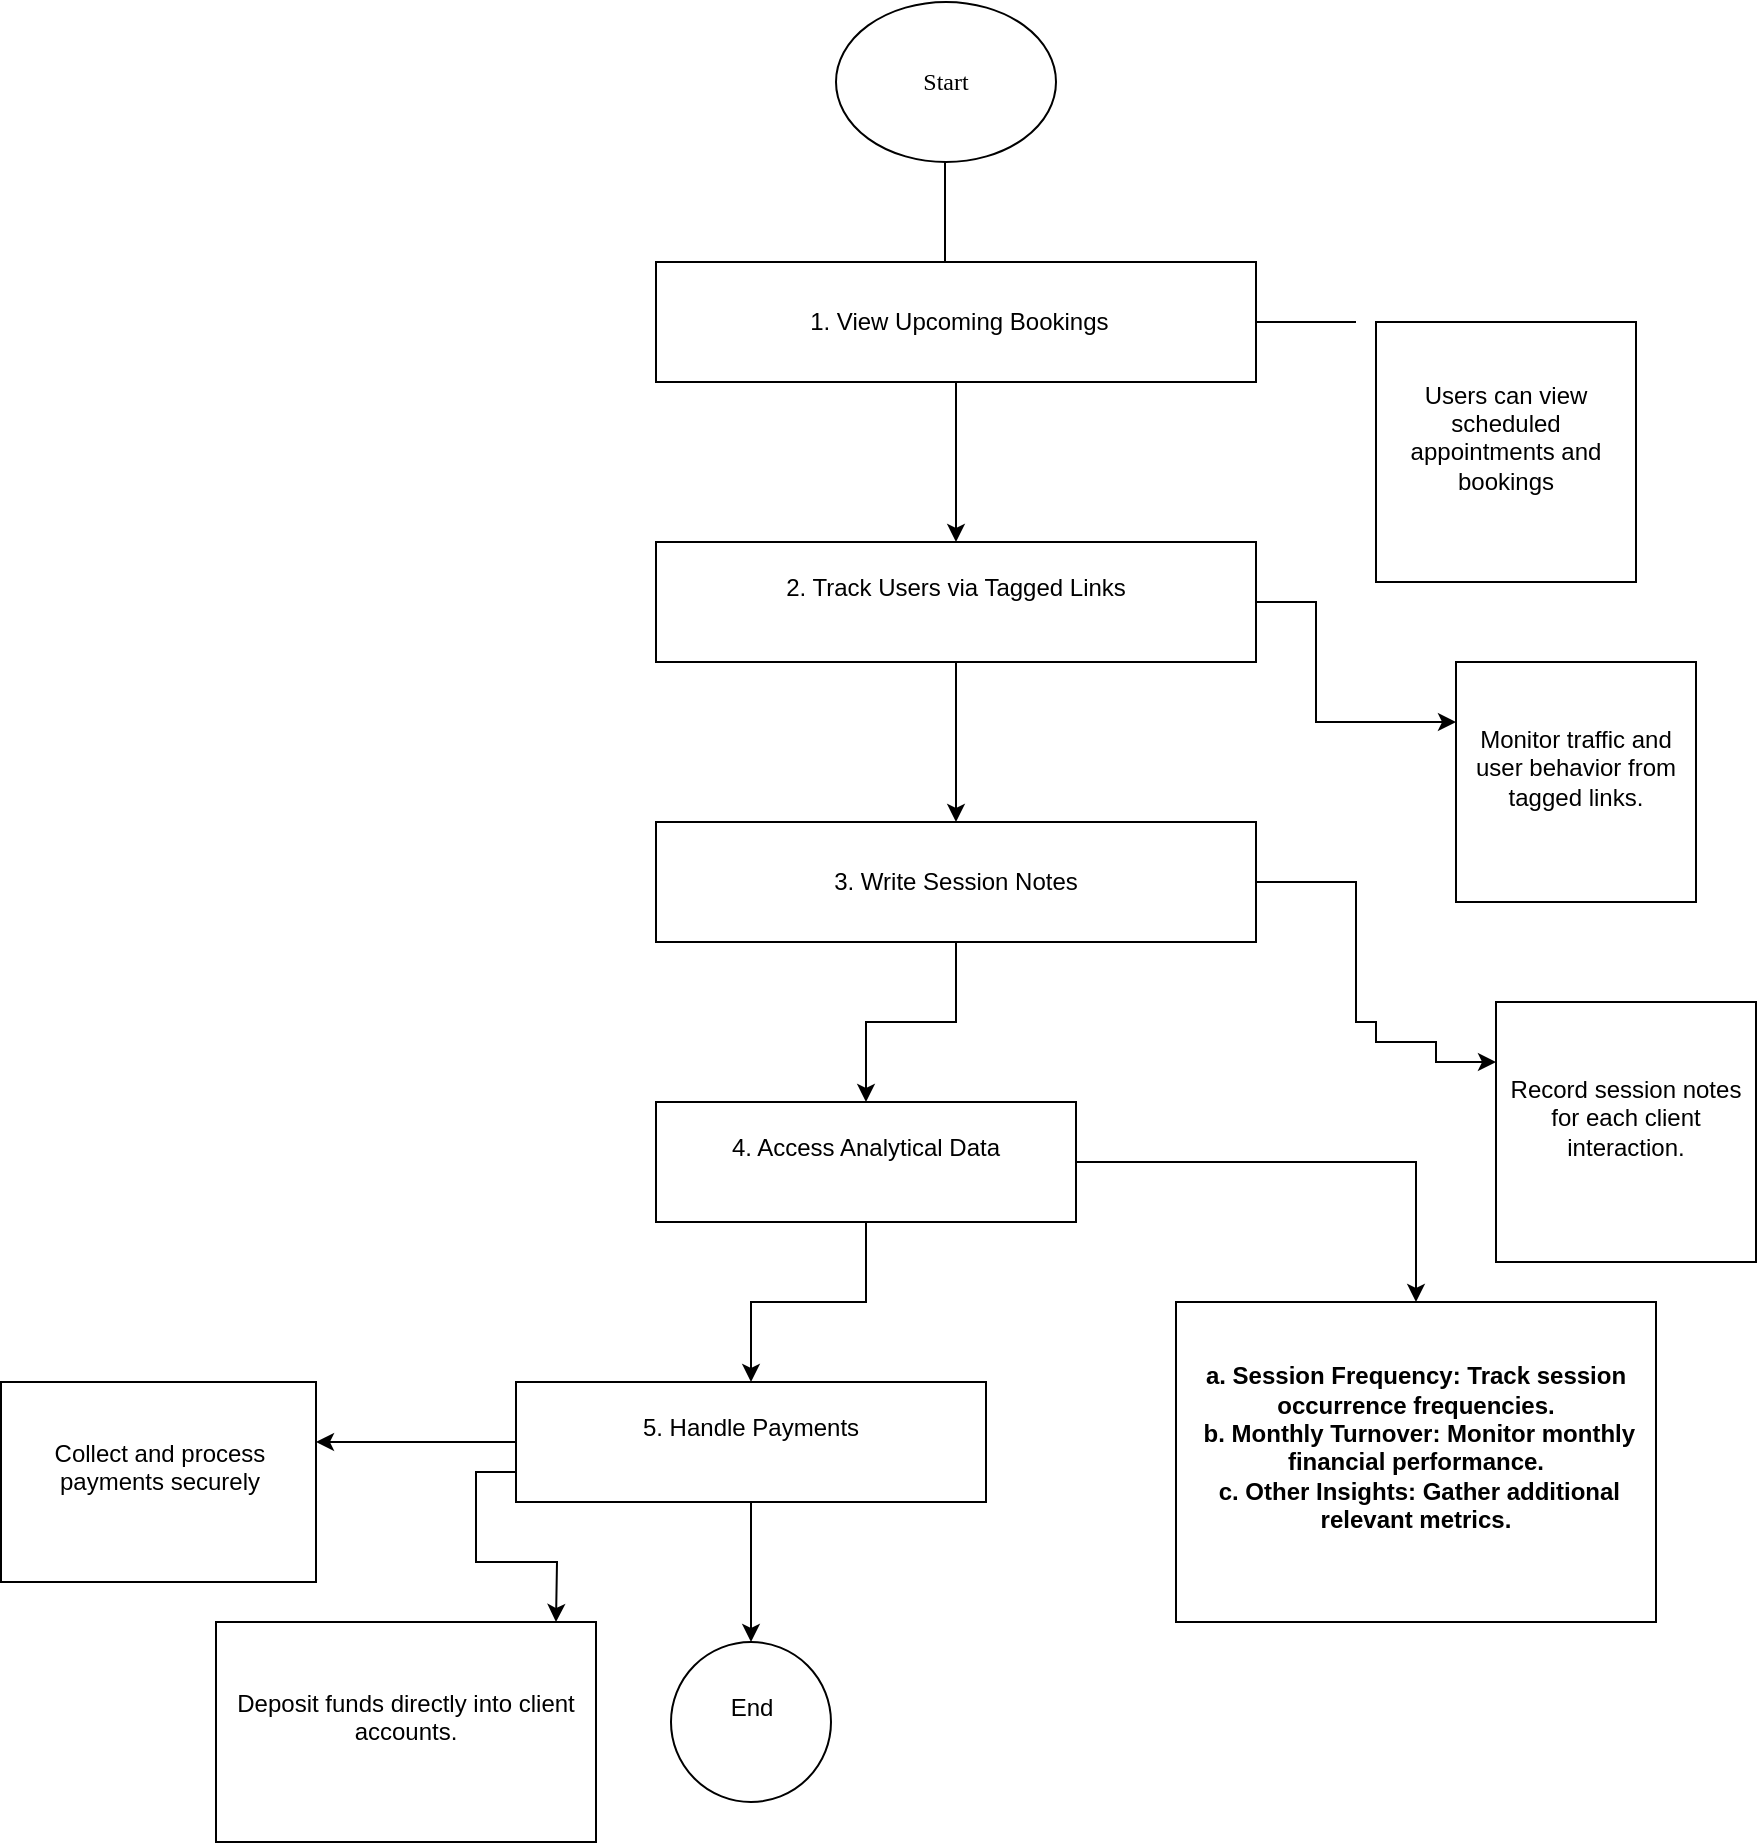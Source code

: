 <mxfile version="24.6.4" type="github">
  <diagram name="Page-1" id="fmr2RqCdTDm2d43Hkljf">
    <mxGraphModel dx="1644" dy="454" grid="1" gridSize="10" guides="1" tooltips="1" connect="1" arrows="1" fold="1" page="1" pageScale="1" pageWidth="850" pageHeight="1100" math="0" shadow="0">
      <root>
        <mxCell id="0" />
        <mxCell id="1" parent="0" />
        <mxCell id="3x7UYinpKy81e7q4rY8--1" value="Start" style="ellipse;whiteSpace=wrap;html=1;fontFamily=Times New Roman;" vertex="1" parent="1">
          <mxGeometry x="330" y="10" width="110" height="80" as="geometry" />
        </mxCell>
        <mxCell id="3x7UYinpKy81e7q4rY8--3" value="" style="endArrow=none;html=1;rounded=0;" edge="1" parent="1">
          <mxGeometry width="50" height="50" relative="1" as="geometry">
            <mxPoint x="384.5" y="140" as="sourcePoint" />
            <mxPoint x="384.5" y="90" as="targetPoint" />
          </mxGeometry>
        </mxCell>
        <mxCell id="3x7UYinpKy81e7q4rY8--10" value="" style="edgeStyle=orthogonalEdgeStyle;rounded=0;orthogonalLoop=1;jettySize=auto;html=1;" edge="1" parent="1" source="3x7UYinpKy81e7q4rY8--4" target="3x7UYinpKy81e7q4rY8--9">
          <mxGeometry relative="1" as="geometry" />
        </mxCell>
        <mxCell id="3x7UYinpKy81e7q4rY8--4" value="&amp;nbsp;1. View Upcoming Bookings" style="rounded=0;whiteSpace=wrap;html=1;" vertex="1" parent="1">
          <mxGeometry x="240" y="140" width="300" height="60" as="geometry" />
        </mxCell>
        <mxCell id="3x7UYinpKy81e7q4rY8--7" value="" style="endArrow=none;html=1;rounded=0;entryX=1;entryY=0.5;entryDx=0;entryDy=0;" edge="1" parent="1" target="3x7UYinpKy81e7q4rY8--4">
          <mxGeometry width="50" height="50" relative="1" as="geometry">
            <mxPoint x="590" y="170" as="sourcePoint" />
            <mxPoint x="430" y="210" as="targetPoint" />
            <Array as="points">
              <mxPoint x="590" y="170" />
            </Array>
          </mxGeometry>
        </mxCell>
        <mxCell id="3x7UYinpKy81e7q4rY8--8" value="&#xa; Users can view scheduled appointments and bookings&#xa;&#xa;" style="whiteSpace=wrap;html=1;aspect=fixed;" vertex="1" parent="1">
          <mxGeometry x="600" y="170" width="130" height="130" as="geometry" />
        </mxCell>
        <mxCell id="3x7UYinpKy81e7q4rY8--12" value="" style="edgeStyle=orthogonalEdgeStyle;rounded=0;orthogonalLoop=1;jettySize=auto;html=1;" edge="1" parent="1" source="3x7UYinpKy81e7q4rY8--9">
          <mxGeometry relative="1" as="geometry">
            <mxPoint x="640" y="370" as="targetPoint" />
            <Array as="points">
              <mxPoint x="570" y="310" />
              <mxPoint x="570" y="370" />
              <mxPoint x="630" y="370" />
            </Array>
          </mxGeometry>
        </mxCell>
        <mxCell id="3x7UYinpKy81e7q4rY8--15" value="" style="edgeStyle=orthogonalEdgeStyle;rounded=0;orthogonalLoop=1;jettySize=auto;html=1;" edge="1" parent="1" source="3x7UYinpKy81e7q4rY8--9" target="3x7UYinpKy81e7q4rY8--14">
          <mxGeometry relative="1" as="geometry" />
        </mxCell>
        <mxCell id="3x7UYinpKy81e7q4rY8--9" value="&#xa; 2. Track Users via Tagged Links&#xa;&#xa;" style="whiteSpace=wrap;html=1;rounded=0;" vertex="1" parent="1">
          <mxGeometry x="240" y="280" width="300" height="60" as="geometry" />
        </mxCell>
        <mxCell id="3x7UYinpKy81e7q4rY8--13" value="&#xa;Monitor traffic and user behavior from tagged links.&#xa;&#xa;" style="whiteSpace=wrap;html=1;aspect=fixed;" vertex="1" parent="1">
          <mxGeometry x="640" y="340" width="120" height="120" as="geometry" />
        </mxCell>
        <mxCell id="3x7UYinpKy81e7q4rY8--16" value="" style="edgeStyle=orthogonalEdgeStyle;rounded=0;orthogonalLoop=1;jettySize=auto;html=1;" edge="1" parent="1" source="3x7UYinpKy81e7q4rY8--14">
          <mxGeometry relative="1" as="geometry">
            <mxPoint x="660" y="540" as="targetPoint" />
            <Array as="points">
              <mxPoint x="590" y="450" />
              <mxPoint x="590" y="520" />
              <mxPoint x="600" y="520" />
              <mxPoint x="600" y="530" />
              <mxPoint x="630" y="530" />
              <mxPoint x="630" y="540" />
            </Array>
          </mxGeometry>
        </mxCell>
        <mxCell id="3x7UYinpKy81e7q4rY8--20" value="" style="edgeStyle=orthogonalEdgeStyle;rounded=0;orthogonalLoop=1;jettySize=auto;html=1;" edge="1" parent="1" source="3x7UYinpKy81e7q4rY8--14" target="3x7UYinpKy81e7q4rY8--19">
          <mxGeometry relative="1" as="geometry" />
        </mxCell>
        <mxCell id="3x7UYinpKy81e7q4rY8--14" value="3. Write Session Notes" style="whiteSpace=wrap;html=1;rounded=0;" vertex="1" parent="1">
          <mxGeometry x="240" y="420" width="300" height="60" as="geometry" />
        </mxCell>
        <mxCell id="3x7UYinpKy81e7q4rY8--17" value="&#xa;Record session notes for each client interaction.&#xa;&#xa;" style="whiteSpace=wrap;html=1;aspect=fixed;" vertex="1" parent="1">
          <mxGeometry x="660" y="510" width="130" height="130" as="geometry" />
        </mxCell>
        <mxCell id="3x7UYinpKy81e7q4rY8--22" value="" style="edgeStyle=orthogonalEdgeStyle;rounded=0;orthogonalLoop=1;jettySize=auto;html=1;" edge="1" parent="1" source="3x7UYinpKy81e7q4rY8--19" target="3x7UYinpKy81e7q4rY8--21">
          <mxGeometry relative="1" as="geometry" />
        </mxCell>
        <mxCell id="3x7UYinpKy81e7q4rY8--24" value="" style="edgeStyle=orthogonalEdgeStyle;rounded=0;orthogonalLoop=1;jettySize=auto;html=1;" edge="1" parent="1" source="3x7UYinpKy81e7q4rY8--19" target="3x7UYinpKy81e7q4rY8--23">
          <mxGeometry relative="1" as="geometry" />
        </mxCell>
        <mxCell id="3x7UYinpKy81e7q4rY8--19" value="&#xa;4. Access Analytical Data&#xa;&#xa;" style="rounded=0;whiteSpace=wrap;html=1;" vertex="1" parent="1">
          <mxGeometry x="240" y="560" width="210" height="60" as="geometry" />
        </mxCell>
        <mxCell id="3x7UYinpKy81e7q4rY8--21" value="&lt;div&gt;&lt;b&gt;a. Session Frequency: Track session occurrence frequencies.&lt;/b&gt;&lt;/div&gt;&lt;div&gt;&lt;b&gt;&amp;nbsp;b. Monthly Turnover: Monitor monthly financial performance.&lt;/b&gt;&lt;/div&gt;&lt;div&gt;&lt;b&gt;&amp;nbsp;c. Other Insights: Gather additional relevant metrics.&lt;/b&gt;&lt;/div&gt;&lt;div&gt;&lt;br&gt;&lt;/div&gt;" style="rounded=0;whiteSpace=wrap;html=1;" vertex="1" parent="1">
          <mxGeometry x="500" y="660" width="240" height="160" as="geometry" />
        </mxCell>
        <mxCell id="3x7UYinpKy81e7q4rY8--26" value="" style="edgeStyle=orthogonalEdgeStyle;rounded=0;orthogonalLoop=1;jettySize=auto;html=1;" edge="1" parent="1" source="3x7UYinpKy81e7q4rY8--23">
          <mxGeometry relative="1" as="geometry">
            <mxPoint x="70" y="730" as="targetPoint" />
            <Array as="points">
              <mxPoint x="130" y="730" />
              <mxPoint x="130" y="730" />
            </Array>
          </mxGeometry>
        </mxCell>
        <mxCell id="3x7UYinpKy81e7q4rY8--29" value="" style="edgeStyle=orthogonalEdgeStyle;rounded=0;orthogonalLoop=1;jettySize=auto;html=1;exitX=0;exitY=0.75;exitDx=0;exitDy=0;" edge="1" parent="1" source="3x7UYinpKy81e7q4rY8--23">
          <mxGeometry relative="1" as="geometry">
            <mxPoint x="190" y="820" as="targetPoint" />
          </mxGeometry>
        </mxCell>
        <mxCell id="3x7UYinpKy81e7q4rY8--31" value="" style="edgeStyle=orthogonalEdgeStyle;rounded=0;orthogonalLoop=1;jettySize=auto;html=1;" edge="1" parent="1" source="3x7UYinpKy81e7q4rY8--23" target="3x7UYinpKy81e7q4rY8--30">
          <mxGeometry relative="1" as="geometry" />
        </mxCell>
        <mxCell id="3x7UYinpKy81e7q4rY8--23" value="&#xa;5. Handle Payments&#xa;&#xa;" style="rounded=0;whiteSpace=wrap;html=1;" vertex="1" parent="1">
          <mxGeometry x="170" y="700" width="235" height="60" as="geometry" />
        </mxCell>
        <mxCell id="3x7UYinpKy81e7q4rY8--25" value="&#xa;Collect and process payments securely&#xa;&#xa;" style="whiteSpace=wrap;html=1;rounded=0;" vertex="1" parent="1">
          <mxGeometry x="-87.5" y="700" width="157.5" height="100" as="geometry" />
        </mxCell>
        <mxCell id="3x7UYinpKy81e7q4rY8--28" value="&#xa; Deposit funds directly into client accounts.&#xa;&#xa;" style="whiteSpace=wrap;html=1;rounded=0;" vertex="1" parent="1">
          <mxGeometry x="20" y="820" width="190" height="110" as="geometry" />
        </mxCell>
        <mxCell id="3x7UYinpKy81e7q4rY8--30" value="&#xa;End&#xa;&#xa;" style="ellipse;whiteSpace=wrap;html=1;rounded=0;" vertex="1" parent="1">
          <mxGeometry x="247.5" y="830" width="80" height="80" as="geometry" />
        </mxCell>
      </root>
    </mxGraphModel>
  </diagram>
</mxfile>
